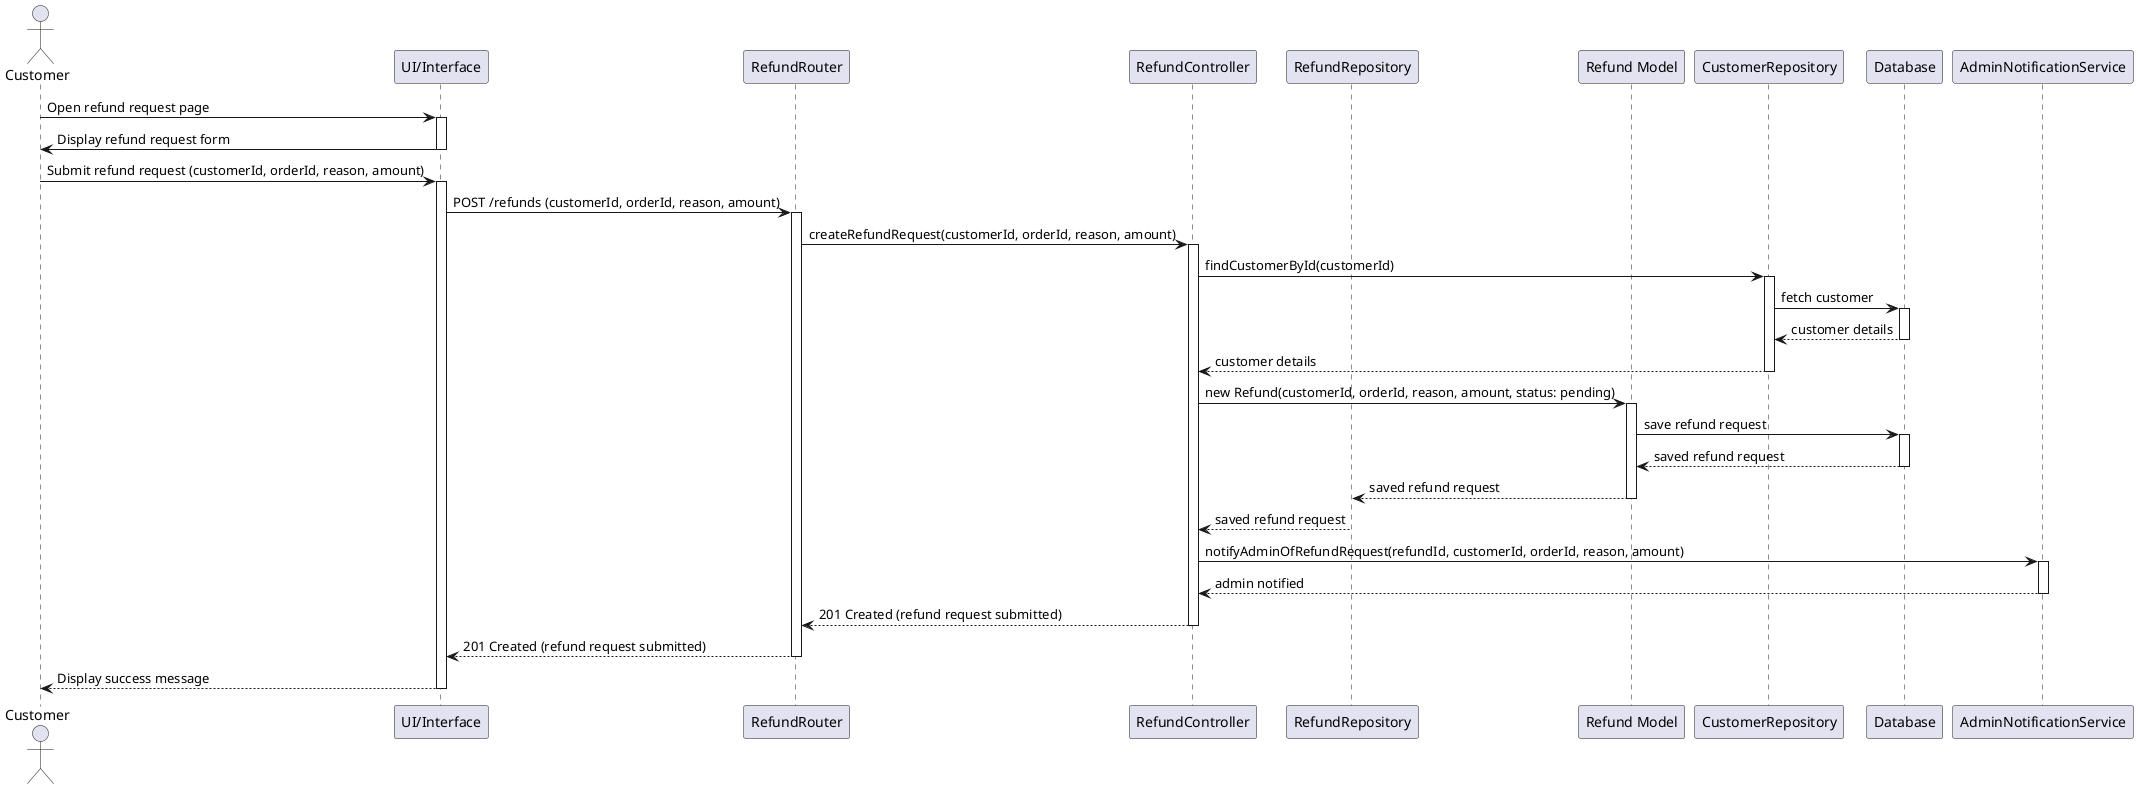 @startuml
actor Customer
participant "UI/Interface" as UI
participant "RefundRouter" as Router
participant "RefundController" as Controller
participant "RefundRepository" as Repository
participant "Refund Model" as RefundModel
participant "CustomerRepository" as CustomerRepo
participant "Database" as DB
participant "AdminNotificationService" as AdminService

Customer -> UI: Open refund request page
activate UI
UI -> Customer: Display refund request form
deactivate UI

Customer -> UI: Submit refund request (customerId, orderId, reason, amount)
activate UI
UI -> Router: POST /refunds (customerId, orderId, reason, amount)
activate Router
Router -> Controller: createRefundRequest(customerId, orderId, reason, amount)
activate Controller

Controller -> CustomerRepo: findCustomerById(customerId)
activate CustomerRepo
CustomerRepo -> DB: fetch customer
activate DB
DB --> CustomerRepo: customer details
deactivate DB
CustomerRepo --> Controller: customer details
deactivate CustomerRepo

Controller -> RefundModel: new Refund(customerId, orderId, reason, amount, status: pending)
activate RefundModel
RefundModel -> DB: save refund request
activate DB
DB --> RefundModel: saved refund request
deactivate DB
RefundModel --> Repository: saved refund request
deactivate RefundModel
Repository --> Controller: saved refund request
deactivate Repository

Controller -> AdminService: notifyAdminOfRefundRequest(refundId, customerId, orderId, reason, amount)
activate AdminService
AdminService --> Controller: admin notified
deactivate AdminService

Controller --> Router: 201 Created (refund request submitted)
deactivate Controller
Router --> UI: 201 Created (refund request submitted)
deactivate Router
UI --> Customer: Display success message
deactivate UI
@enduml
